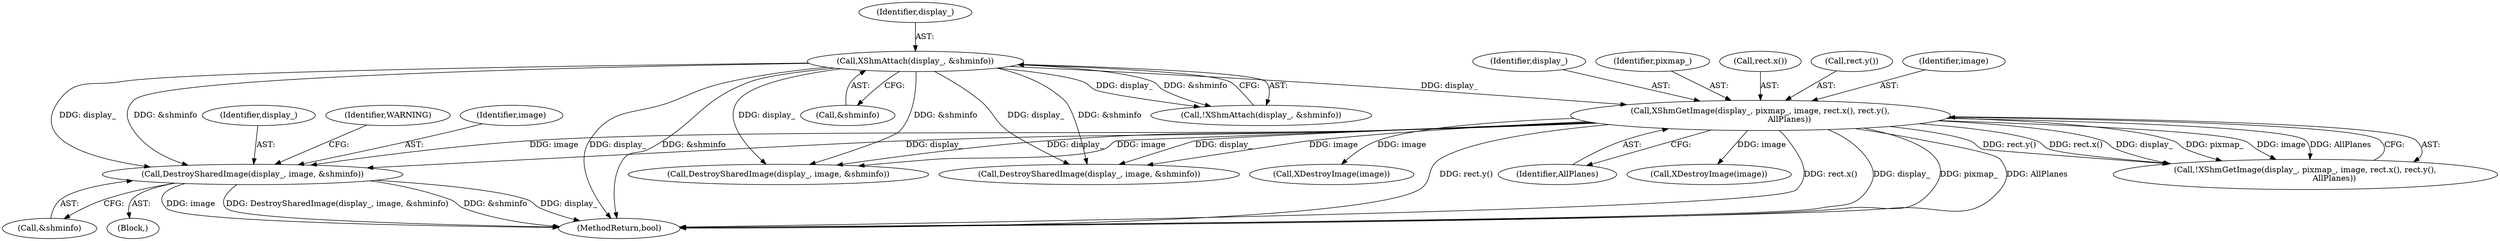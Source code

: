 digraph "0_Chrome_0bd1a6ddb5fb23dfea3e72d60e5e8df4cf5826bc@pointer" {
"1000266" [label="(Call,DestroySharedImage(display_, image, &shminfo))"];
"1000258" [label="(Call,XShmGetImage(display_, pixmap_, image, rect.x(), rect.y(),\n                       AllPlanes))"];
"1000253" [label="(Call,XShmAttach(display_, &shminfo))"];
"1000255" [label="(Call,&shminfo)"];
"1000258" [label="(Call,XShmGetImage(display_, pixmap_, image, rect.x(), rect.y(),\n                       AllPlanes))"];
"1000267" [label="(Identifier,display_)"];
"1000254" [label="(Identifier,display_)"];
"1000265" [label="(Block,)"];
"1000252" [label="(Call,!XShmAttach(display_, &shminfo))"];
"1000264" [label="(Identifier,AllPlanes)"];
"1000253" [label="(Call,XShmAttach(display_, &shminfo))"];
"1000399" [label="(Call,XDestroyImage(image))"];
"1000257" [label="(Call,!XShmGetImage(display_, pixmap_, image, rect.x(), rect.y(),\n                       AllPlanes))"];
"1000261" [label="(Identifier,image)"];
"1000269" [label="(Call,&shminfo)"];
"1000266" [label="(Call,DestroySharedImage(display_, image, &shminfo))"];
"1000408" [label="(MethodReturn,bool)"];
"1000259" [label="(Identifier,display_)"];
"1000273" [label="(Identifier,WARNING)"];
"1000260" [label="(Identifier,pixmap_)"];
"1000319" [label="(Call,DestroySharedImage(display_, image, &shminfo))"];
"1000268" [label="(Identifier,image)"];
"1000325" [label="(Call,XDestroyImage(image))"];
"1000393" [label="(Call,DestroySharedImage(display_, image, &shminfo))"];
"1000262" [label="(Call,rect.x())"];
"1000263" [label="(Call,rect.y())"];
"1000266" -> "1000265"  [label="AST: "];
"1000266" -> "1000269"  [label="CFG: "];
"1000267" -> "1000266"  [label="AST: "];
"1000268" -> "1000266"  [label="AST: "];
"1000269" -> "1000266"  [label="AST: "];
"1000273" -> "1000266"  [label="CFG: "];
"1000266" -> "1000408"  [label="DDG: &shminfo"];
"1000266" -> "1000408"  [label="DDG: display_"];
"1000266" -> "1000408"  [label="DDG: image"];
"1000266" -> "1000408"  [label="DDG: DestroySharedImage(display_, image, &shminfo)"];
"1000258" -> "1000266"  [label="DDG: display_"];
"1000258" -> "1000266"  [label="DDG: image"];
"1000253" -> "1000266"  [label="DDG: display_"];
"1000253" -> "1000266"  [label="DDG: &shminfo"];
"1000258" -> "1000257"  [label="AST: "];
"1000258" -> "1000264"  [label="CFG: "];
"1000259" -> "1000258"  [label="AST: "];
"1000260" -> "1000258"  [label="AST: "];
"1000261" -> "1000258"  [label="AST: "];
"1000262" -> "1000258"  [label="AST: "];
"1000263" -> "1000258"  [label="AST: "];
"1000264" -> "1000258"  [label="AST: "];
"1000257" -> "1000258"  [label="CFG: "];
"1000258" -> "1000408"  [label="DDG: display_"];
"1000258" -> "1000408"  [label="DDG: pixmap_"];
"1000258" -> "1000408"  [label="DDG: AllPlanes"];
"1000258" -> "1000408"  [label="DDG: rect.y()"];
"1000258" -> "1000408"  [label="DDG: rect.x()"];
"1000258" -> "1000257"  [label="DDG: rect.y()"];
"1000258" -> "1000257"  [label="DDG: rect.x()"];
"1000258" -> "1000257"  [label="DDG: display_"];
"1000258" -> "1000257"  [label="DDG: pixmap_"];
"1000258" -> "1000257"  [label="DDG: image"];
"1000258" -> "1000257"  [label="DDG: AllPlanes"];
"1000253" -> "1000258"  [label="DDG: display_"];
"1000258" -> "1000319"  [label="DDG: display_"];
"1000258" -> "1000319"  [label="DDG: image"];
"1000258" -> "1000325"  [label="DDG: image"];
"1000258" -> "1000393"  [label="DDG: display_"];
"1000258" -> "1000393"  [label="DDG: image"];
"1000258" -> "1000399"  [label="DDG: image"];
"1000253" -> "1000252"  [label="AST: "];
"1000253" -> "1000255"  [label="CFG: "];
"1000254" -> "1000253"  [label="AST: "];
"1000255" -> "1000253"  [label="AST: "];
"1000252" -> "1000253"  [label="CFG: "];
"1000253" -> "1000408"  [label="DDG: &shminfo"];
"1000253" -> "1000408"  [label="DDG: display_"];
"1000253" -> "1000252"  [label="DDG: display_"];
"1000253" -> "1000252"  [label="DDG: &shminfo"];
"1000253" -> "1000319"  [label="DDG: display_"];
"1000253" -> "1000319"  [label="DDG: &shminfo"];
"1000253" -> "1000393"  [label="DDG: display_"];
"1000253" -> "1000393"  [label="DDG: &shminfo"];
}

